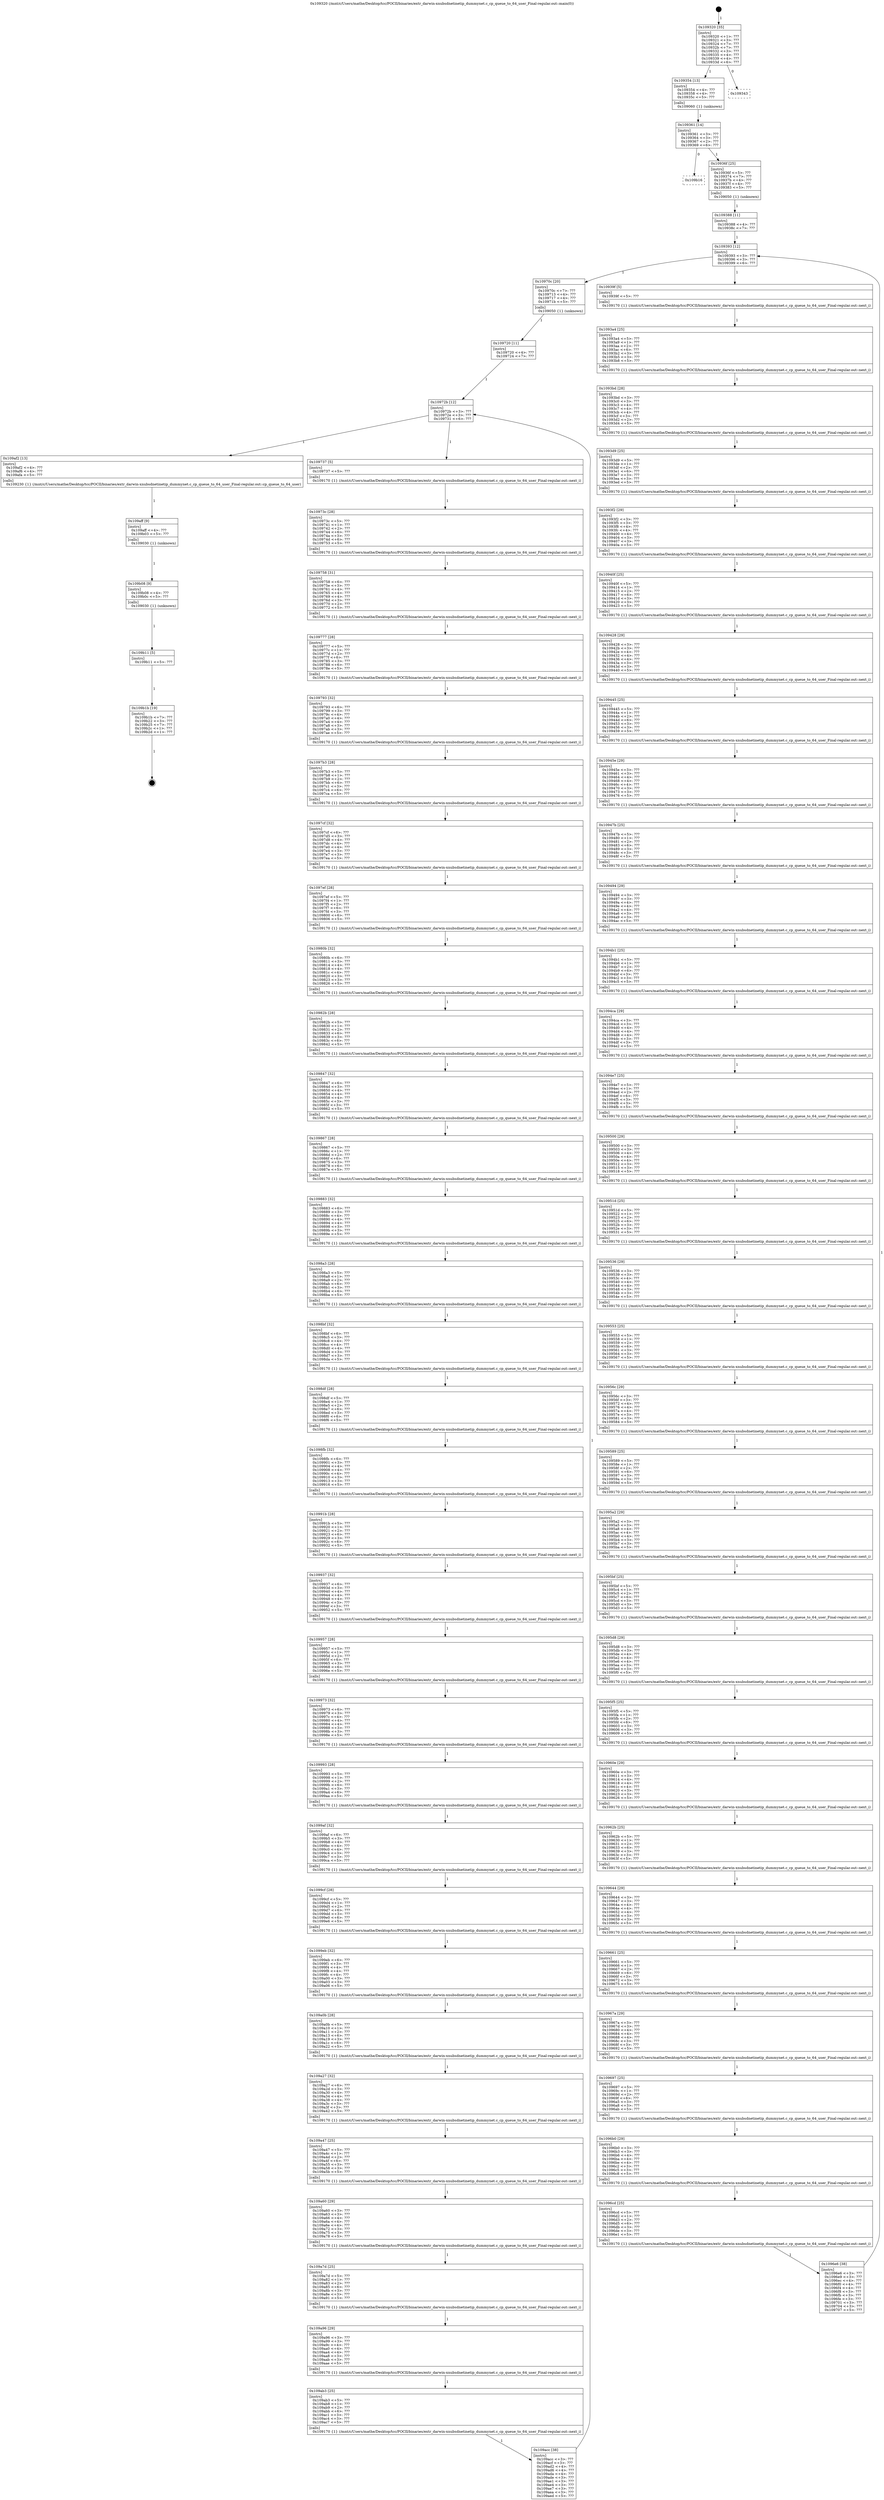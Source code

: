 digraph "0x109320" {
  label = "0x109320 (/mnt/c/Users/mathe/Desktop/tcc/POCII/binaries/extr_darwin-xnubsdnetinetip_dummynet.c_cp_queue_to_64_user_Final-regular.out::main(0))"
  labelloc = "t"
  node[shape=record]

  Entry [label="",width=0.3,height=0.3,shape=circle,fillcolor=black,style=filled]
  "0x109320" [label="{
     0x109320 [35]\l
     | [instrs]\l
     &nbsp;&nbsp;0x109320 \<+1\>: ???\l
     &nbsp;&nbsp;0x109321 \<+3\>: ???\l
     &nbsp;&nbsp;0x109324 \<+7\>: ???\l
     &nbsp;&nbsp;0x10932b \<+7\>: ???\l
     &nbsp;&nbsp;0x109332 \<+3\>: ???\l
     &nbsp;&nbsp;0x109335 \<+4\>: ???\l
     &nbsp;&nbsp;0x109339 \<+4\>: ???\l
     &nbsp;&nbsp;0x10933d \<+6\>: ???\l
  }"]
  "0x109354" [label="{
     0x109354 [13]\l
     | [instrs]\l
     &nbsp;&nbsp;0x109354 \<+4\>: ???\l
     &nbsp;&nbsp;0x109358 \<+4\>: ???\l
     &nbsp;&nbsp;0x10935c \<+5\>: ???\l
     | [calls]\l
     &nbsp;&nbsp;0x109060 \{1\} (unknown)\l
  }"]
  "0x109343" [label="{
     0x109343\l
  }", style=dashed]
  "0x109361" [label="{
     0x109361 [14]\l
     | [instrs]\l
     &nbsp;&nbsp;0x109361 \<+3\>: ???\l
     &nbsp;&nbsp;0x109364 \<+3\>: ???\l
     &nbsp;&nbsp;0x109367 \<+2\>: ???\l
     &nbsp;&nbsp;0x109369 \<+6\>: ???\l
  }"]
  "0x109b16" [label="{
     0x109b16\l
  }", style=dashed]
  "0x10936f" [label="{
     0x10936f [25]\l
     | [instrs]\l
     &nbsp;&nbsp;0x10936f \<+5\>: ???\l
     &nbsp;&nbsp;0x109374 \<+7\>: ???\l
     &nbsp;&nbsp;0x10937b \<+4\>: ???\l
     &nbsp;&nbsp;0x10937f \<+4\>: ???\l
     &nbsp;&nbsp;0x109383 \<+5\>: ???\l
     | [calls]\l
     &nbsp;&nbsp;0x109050 \{1\} (unknown)\l
  }"]
  Exit [label="",width=0.3,height=0.3,shape=circle,fillcolor=black,style=filled,peripheries=2]
  "0x109393" [label="{
     0x109393 [12]\l
     | [instrs]\l
     &nbsp;&nbsp;0x109393 \<+3\>: ???\l
     &nbsp;&nbsp;0x109396 \<+3\>: ???\l
     &nbsp;&nbsp;0x109399 \<+6\>: ???\l
  }"]
  "0x10970c" [label="{
     0x10970c [20]\l
     | [instrs]\l
     &nbsp;&nbsp;0x10970c \<+7\>: ???\l
     &nbsp;&nbsp;0x109713 \<+4\>: ???\l
     &nbsp;&nbsp;0x109717 \<+4\>: ???\l
     &nbsp;&nbsp;0x10971b \<+5\>: ???\l
     | [calls]\l
     &nbsp;&nbsp;0x109050 \{1\} (unknown)\l
  }"]
  "0x10939f" [label="{
     0x10939f [5]\l
     | [instrs]\l
     &nbsp;&nbsp;0x10939f \<+5\>: ???\l
     | [calls]\l
     &nbsp;&nbsp;0x109170 \{1\} (/mnt/c/Users/mathe/Desktop/tcc/POCII/binaries/extr_darwin-xnubsdnetinetip_dummynet.c_cp_queue_to_64_user_Final-regular.out::next_i)\l
  }"]
  "0x1093a4" [label="{
     0x1093a4 [25]\l
     | [instrs]\l
     &nbsp;&nbsp;0x1093a4 \<+5\>: ???\l
     &nbsp;&nbsp;0x1093a9 \<+1\>: ???\l
     &nbsp;&nbsp;0x1093aa \<+2\>: ???\l
     &nbsp;&nbsp;0x1093ac \<+6\>: ???\l
     &nbsp;&nbsp;0x1093b2 \<+3\>: ???\l
     &nbsp;&nbsp;0x1093b5 \<+3\>: ???\l
     &nbsp;&nbsp;0x1093b8 \<+5\>: ???\l
     | [calls]\l
     &nbsp;&nbsp;0x109170 \{1\} (/mnt/c/Users/mathe/Desktop/tcc/POCII/binaries/extr_darwin-xnubsdnetinetip_dummynet.c_cp_queue_to_64_user_Final-regular.out::next_i)\l
  }"]
  "0x1093bd" [label="{
     0x1093bd [28]\l
     | [instrs]\l
     &nbsp;&nbsp;0x1093bd \<+3\>: ???\l
     &nbsp;&nbsp;0x1093c0 \<+3\>: ???\l
     &nbsp;&nbsp;0x1093c3 \<+4\>: ???\l
     &nbsp;&nbsp;0x1093c7 \<+4\>: ???\l
     &nbsp;&nbsp;0x1093cb \<+4\>: ???\l
     &nbsp;&nbsp;0x1093cf \<+3\>: ???\l
     &nbsp;&nbsp;0x1093d2 \<+2\>: ???\l
     &nbsp;&nbsp;0x1093d4 \<+5\>: ???\l
     | [calls]\l
     &nbsp;&nbsp;0x109170 \{1\} (/mnt/c/Users/mathe/Desktop/tcc/POCII/binaries/extr_darwin-xnubsdnetinetip_dummynet.c_cp_queue_to_64_user_Final-regular.out::next_i)\l
  }"]
  "0x1093d9" [label="{
     0x1093d9 [25]\l
     | [instrs]\l
     &nbsp;&nbsp;0x1093d9 \<+5\>: ???\l
     &nbsp;&nbsp;0x1093de \<+1\>: ???\l
     &nbsp;&nbsp;0x1093df \<+2\>: ???\l
     &nbsp;&nbsp;0x1093e1 \<+6\>: ???\l
     &nbsp;&nbsp;0x1093e7 \<+3\>: ???\l
     &nbsp;&nbsp;0x1093ea \<+3\>: ???\l
     &nbsp;&nbsp;0x1093ed \<+5\>: ???\l
     | [calls]\l
     &nbsp;&nbsp;0x109170 \{1\} (/mnt/c/Users/mathe/Desktop/tcc/POCII/binaries/extr_darwin-xnubsdnetinetip_dummynet.c_cp_queue_to_64_user_Final-regular.out::next_i)\l
  }"]
  "0x1093f2" [label="{
     0x1093f2 [29]\l
     | [instrs]\l
     &nbsp;&nbsp;0x1093f2 \<+3\>: ???\l
     &nbsp;&nbsp;0x1093f5 \<+3\>: ???\l
     &nbsp;&nbsp;0x1093f8 \<+4\>: ???\l
     &nbsp;&nbsp;0x1093fc \<+4\>: ???\l
     &nbsp;&nbsp;0x109400 \<+4\>: ???\l
     &nbsp;&nbsp;0x109404 \<+3\>: ???\l
     &nbsp;&nbsp;0x109407 \<+3\>: ???\l
     &nbsp;&nbsp;0x10940a \<+5\>: ???\l
     | [calls]\l
     &nbsp;&nbsp;0x109170 \{1\} (/mnt/c/Users/mathe/Desktop/tcc/POCII/binaries/extr_darwin-xnubsdnetinetip_dummynet.c_cp_queue_to_64_user_Final-regular.out::next_i)\l
  }"]
  "0x10940f" [label="{
     0x10940f [25]\l
     | [instrs]\l
     &nbsp;&nbsp;0x10940f \<+5\>: ???\l
     &nbsp;&nbsp;0x109414 \<+1\>: ???\l
     &nbsp;&nbsp;0x109415 \<+2\>: ???\l
     &nbsp;&nbsp;0x109417 \<+6\>: ???\l
     &nbsp;&nbsp;0x10941d \<+3\>: ???\l
     &nbsp;&nbsp;0x109420 \<+3\>: ???\l
     &nbsp;&nbsp;0x109423 \<+5\>: ???\l
     | [calls]\l
     &nbsp;&nbsp;0x109170 \{1\} (/mnt/c/Users/mathe/Desktop/tcc/POCII/binaries/extr_darwin-xnubsdnetinetip_dummynet.c_cp_queue_to_64_user_Final-regular.out::next_i)\l
  }"]
  "0x109428" [label="{
     0x109428 [29]\l
     | [instrs]\l
     &nbsp;&nbsp;0x109428 \<+3\>: ???\l
     &nbsp;&nbsp;0x10942b \<+3\>: ???\l
     &nbsp;&nbsp;0x10942e \<+4\>: ???\l
     &nbsp;&nbsp;0x109432 \<+4\>: ???\l
     &nbsp;&nbsp;0x109436 \<+4\>: ???\l
     &nbsp;&nbsp;0x10943a \<+3\>: ???\l
     &nbsp;&nbsp;0x10943d \<+3\>: ???\l
     &nbsp;&nbsp;0x109440 \<+5\>: ???\l
     | [calls]\l
     &nbsp;&nbsp;0x109170 \{1\} (/mnt/c/Users/mathe/Desktop/tcc/POCII/binaries/extr_darwin-xnubsdnetinetip_dummynet.c_cp_queue_to_64_user_Final-regular.out::next_i)\l
  }"]
  "0x109445" [label="{
     0x109445 [25]\l
     | [instrs]\l
     &nbsp;&nbsp;0x109445 \<+5\>: ???\l
     &nbsp;&nbsp;0x10944a \<+1\>: ???\l
     &nbsp;&nbsp;0x10944b \<+2\>: ???\l
     &nbsp;&nbsp;0x10944d \<+6\>: ???\l
     &nbsp;&nbsp;0x109453 \<+3\>: ???\l
     &nbsp;&nbsp;0x109456 \<+3\>: ???\l
     &nbsp;&nbsp;0x109459 \<+5\>: ???\l
     | [calls]\l
     &nbsp;&nbsp;0x109170 \{1\} (/mnt/c/Users/mathe/Desktop/tcc/POCII/binaries/extr_darwin-xnubsdnetinetip_dummynet.c_cp_queue_to_64_user_Final-regular.out::next_i)\l
  }"]
  "0x10945e" [label="{
     0x10945e [29]\l
     | [instrs]\l
     &nbsp;&nbsp;0x10945e \<+3\>: ???\l
     &nbsp;&nbsp;0x109461 \<+3\>: ???\l
     &nbsp;&nbsp;0x109464 \<+4\>: ???\l
     &nbsp;&nbsp;0x109468 \<+4\>: ???\l
     &nbsp;&nbsp;0x10946c \<+4\>: ???\l
     &nbsp;&nbsp;0x109470 \<+3\>: ???\l
     &nbsp;&nbsp;0x109473 \<+3\>: ???\l
     &nbsp;&nbsp;0x109476 \<+5\>: ???\l
     | [calls]\l
     &nbsp;&nbsp;0x109170 \{1\} (/mnt/c/Users/mathe/Desktop/tcc/POCII/binaries/extr_darwin-xnubsdnetinetip_dummynet.c_cp_queue_to_64_user_Final-regular.out::next_i)\l
  }"]
  "0x10947b" [label="{
     0x10947b [25]\l
     | [instrs]\l
     &nbsp;&nbsp;0x10947b \<+5\>: ???\l
     &nbsp;&nbsp;0x109480 \<+1\>: ???\l
     &nbsp;&nbsp;0x109481 \<+2\>: ???\l
     &nbsp;&nbsp;0x109483 \<+6\>: ???\l
     &nbsp;&nbsp;0x109489 \<+3\>: ???\l
     &nbsp;&nbsp;0x10948c \<+3\>: ???\l
     &nbsp;&nbsp;0x10948f \<+5\>: ???\l
     | [calls]\l
     &nbsp;&nbsp;0x109170 \{1\} (/mnt/c/Users/mathe/Desktop/tcc/POCII/binaries/extr_darwin-xnubsdnetinetip_dummynet.c_cp_queue_to_64_user_Final-regular.out::next_i)\l
  }"]
  "0x109494" [label="{
     0x109494 [29]\l
     | [instrs]\l
     &nbsp;&nbsp;0x109494 \<+3\>: ???\l
     &nbsp;&nbsp;0x109497 \<+3\>: ???\l
     &nbsp;&nbsp;0x10949a \<+4\>: ???\l
     &nbsp;&nbsp;0x10949e \<+4\>: ???\l
     &nbsp;&nbsp;0x1094a2 \<+4\>: ???\l
     &nbsp;&nbsp;0x1094a6 \<+3\>: ???\l
     &nbsp;&nbsp;0x1094a9 \<+3\>: ???\l
     &nbsp;&nbsp;0x1094ac \<+5\>: ???\l
     | [calls]\l
     &nbsp;&nbsp;0x109170 \{1\} (/mnt/c/Users/mathe/Desktop/tcc/POCII/binaries/extr_darwin-xnubsdnetinetip_dummynet.c_cp_queue_to_64_user_Final-regular.out::next_i)\l
  }"]
  "0x1094b1" [label="{
     0x1094b1 [25]\l
     | [instrs]\l
     &nbsp;&nbsp;0x1094b1 \<+5\>: ???\l
     &nbsp;&nbsp;0x1094b6 \<+1\>: ???\l
     &nbsp;&nbsp;0x1094b7 \<+2\>: ???\l
     &nbsp;&nbsp;0x1094b9 \<+6\>: ???\l
     &nbsp;&nbsp;0x1094bf \<+3\>: ???\l
     &nbsp;&nbsp;0x1094c2 \<+3\>: ???\l
     &nbsp;&nbsp;0x1094c5 \<+5\>: ???\l
     | [calls]\l
     &nbsp;&nbsp;0x109170 \{1\} (/mnt/c/Users/mathe/Desktop/tcc/POCII/binaries/extr_darwin-xnubsdnetinetip_dummynet.c_cp_queue_to_64_user_Final-regular.out::next_i)\l
  }"]
  "0x1094ca" [label="{
     0x1094ca [29]\l
     | [instrs]\l
     &nbsp;&nbsp;0x1094ca \<+3\>: ???\l
     &nbsp;&nbsp;0x1094cd \<+3\>: ???\l
     &nbsp;&nbsp;0x1094d0 \<+4\>: ???\l
     &nbsp;&nbsp;0x1094d4 \<+4\>: ???\l
     &nbsp;&nbsp;0x1094d8 \<+4\>: ???\l
     &nbsp;&nbsp;0x1094dc \<+3\>: ???\l
     &nbsp;&nbsp;0x1094df \<+3\>: ???\l
     &nbsp;&nbsp;0x1094e2 \<+5\>: ???\l
     | [calls]\l
     &nbsp;&nbsp;0x109170 \{1\} (/mnt/c/Users/mathe/Desktop/tcc/POCII/binaries/extr_darwin-xnubsdnetinetip_dummynet.c_cp_queue_to_64_user_Final-regular.out::next_i)\l
  }"]
  "0x1094e7" [label="{
     0x1094e7 [25]\l
     | [instrs]\l
     &nbsp;&nbsp;0x1094e7 \<+5\>: ???\l
     &nbsp;&nbsp;0x1094ec \<+1\>: ???\l
     &nbsp;&nbsp;0x1094ed \<+2\>: ???\l
     &nbsp;&nbsp;0x1094ef \<+6\>: ???\l
     &nbsp;&nbsp;0x1094f5 \<+3\>: ???\l
     &nbsp;&nbsp;0x1094f8 \<+3\>: ???\l
     &nbsp;&nbsp;0x1094fb \<+5\>: ???\l
     | [calls]\l
     &nbsp;&nbsp;0x109170 \{1\} (/mnt/c/Users/mathe/Desktop/tcc/POCII/binaries/extr_darwin-xnubsdnetinetip_dummynet.c_cp_queue_to_64_user_Final-regular.out::next_i)\l
  }"]
  "0x109500" [label="{
     0x109500 [29]\l
     | [instrs]\l
     &nbsp;&nbsp;0x109500 \<+3\>: ???\l
     &nbsp;&nbsp;0x109503 \<+3\>: ???\l
     &nbsp;&nbsp;0x109506 \<+4\>: ???\l
     &nbsp;&nbsp;0x10950a \<+4\>: ???\l
     &nbsp;&nbsp;0x10950e \<+4\>: ???\l
     &nbsp;&nbsp;0x109512 \<+3\>: ???\l
     &nbsp;&nbsp;0x109515 \<+3\>: ???\l
     &nbsp;&nbsp;0x109518 \<+5\>: ???\l
     | [calls]\l
     &nbsp;&nbsp;0x109170 \{1\} (/mnt/c/Users/mathe/Desktop/tcc/POCII/binaries/extr_darwin-xnubsdnetinetip_dummynet.c_cp_queue_to_64_user_Final-regular.out::next_i)\l
  }"]
  "0x10951d" [label="{
     0x10951d [25]\l
     | [instrs]\l
     &nbsp;&nbsp;0x10951d \<+5\>: ???\l
     &nbsp;&nbsp;0x109522 \<+1\>: ???\l
     &nbsp;&nbsp;0x109523 \<+2\>: ???\l
     &nbsp;&nbsp;0x109525 \<+6\>: ???\l
     &nbsp;&nbsp;0x10952b \<+3\>: ???\l
     &nbsp;&nbsp;0x10952e \<+3\>: ???\l
     &nbsp;&nbsp;0x109531 \<+5\>: ???\l
     | [calls]\l
     &nbsp;&nbsp;0x109170 \{1\} (/mnt/c/Users/mathe/Desktop/tcc/POCII/binaries/extr_darwin-xnubsdnetinetip_dummynet.c_cp_queue_to_64_user_Final-regular.out::next_i)\l
  }"]
  "0x109536" [label="{
     0x109536 [29]\l
     | [instrs]\l
     &nbsp;&nbsp;0x109536 \<+3\>: ???\l
     &nbsp;&nbsp;0x109539 \<+3\>: ???\l
     &nbsp;&nbsp;0x10953c \<+4\>: ???\l
     &nbsp;&nbsp;0x109540 \<+4\>: ???\l
     &nbsp;&nbsp;0x109544 \<+4\>: ???\l
     &nbsp;&nbsp;0x109548 \<+3\>: ???\l
     &nbsp;&nbsp;0x10954b \<+3\>: ???\l
     &nbsp;&nbsp;0x10954e \<+5\>: ???\l
     | [calls]\l
     &nbsp;&nbsp;0x109170 \{1\} (/mnt/c/Users/mathe/Desktop/tcc/POCII/binaries/extr_darwin-xnubsdnetinetip_dummynet.c_cp_queue_to_64_user_Final-regular.out::next_i)\l
  }"]
  "0x109553" [label="{
     0x109553 [25]\l
     | [instrs]\l
     &nbsp;&nbsp;0x109553 \<+5\>: ???\l
     &nbsp;&nbsp;0x109558 \<+1\>: ???\l
     &nbsp;&nbsp;0x109559 \<+2\>: ???\l
     &nbsp;&nbsp;0x10955b \<+6\>: ???\l
     &nbsp;&nbsp;0x109561 \<+3\>: ???\l
     &nbsp;&nbsp;0x109564 \<+3\>: ???\l
     &nbsp;&nbsp;0x109567 \<+5\>: ???\l
     | [calls]\l
     &nbsp;&nbsp;0x109170 \{1\} (/mnt/c/Users/mathe/Desktop/tcc/POCII/binaries/extr_darwin-xnubsdnetinetip_dummynet.c_cp_queue_to_64_user_Final-regular.out::next_i)\l
  }"]
  "0x10956c" [label="{
     0x10956c [29]\l
     | [instrs]\l
     &nbsp;&nbsp;0x10956c \<+3\>: ???\l
     &nbsp;&nbsp;0x10956f \<+3\>: ???\l
     &nbsp;&nbsp;0x109572 \<+4\>: ???\l
     &nbsp;&nbsp;0x109576 \<+4\>: ???\l
     &nbsp;&nbsp;0x10957a \<+4\>: ???\l
     &nbsp;&nbsp;0x10957e \<+3\>: ???\l
     &nbsp;&nbsp;0x109581 \<+3\>: ???\l
     &nbsp;&nbsp;0x109584 \<+5\>: ???\l
     | [calls]\l
     &nbsp;&nbsp;0x109170 \{1\} (/mnt/c/Users/mathe/Desktop/tcc/POCII/binaries/extr_darwin-xnubsdnetinetip_dummynet.c_cp_queue_to_64_user_Final-regular.out::next_i)\l
  }"]
  "0x109589" [label="{
     0x109589 [25]\l
     | [instrs]\l
     &nbsp;&nbsp;0x109589 \<+5\>: ???\l
     &nbsp;&nbsp;0x10958e \<+1\>: ???\l
     &nbsp;&nbsp;0x10958f \<+2\>: ???\l
     &nbsp;&nbsp;0x109591 \<+6\>: ???\l
     &nbsp;&nbsp;0x109597 \<+3\>: ???\l
     &nbsp;&nbsp;0x10959a \<+3\>: ???\l
     &nbsp;&nbsp;0x10959d \<+5\>: ???\l
     | [calls]\l
     &nbsp;&nbsp;0x109170 \{1\} (/mnt/c/Users/mathe/Desktop/tcc/POCII/binaries/extr_darwin-xnubsdnetinetip_dummynet.c_cp_queue_to_64_user_Final-regular.out::next_i)\l
  }"]
  "0x1095a2" [label="{
     0x1095a2 [29]\l
     | [instrs]\l
     &nbsp;&nbsp;0x1095a2 \<+3\>: ???\l
     &nbsp;&nbsp;0x1095a5 \<+3\>: ???\l
     &nbsp;&nbsp;0x1095a8 \<+4\>: ???\l
     &nbsp;&nbsp;0x1095ac \<+4\>: ???\l
     &nbsp;&nbsp;0x1095b0 \<+4\>: ???\l
     &nbsp;&nbsp;0x1095b4 \<+3\>: ???\l
     &nbsp;&nbsp;0x1095b7 \<+3\>: ???\l
     &nbsp;&nbsp;0x1095ba \<+5\>: ???\l
     | [calls]\l
     &nbsp;&nbsp;0x109170 \{1\} (/mnt/c/Users/mathe/Desktop/tcc/POCII/binaries/extr_darwin-xnubsdnetinetip_dummynet.c_cp_queue_to_64_user_Final-regular.out::next_i)\l
  }"]
  "0x1095bf" [label="{
     0x1095bf [25]\l
     | [instrs]\l
     &nbsp;&nbsp;0x1095bf \<+5\>: ???\l
     &nbsp;&nbsp;0x1095c4 \<+1\>: ???\l
     &nbsp;&nbsp;0x1095c5 \<+2\>: ???\l
     &nbsp;&nbsp;0x1095c7 \<+6\>: ???\l
     &nbsp;&nbsp;0x1095cd \<+3\>: ???\l
     &nbsp;&nbsp;0x1095d0 \<+3\>: ???\l
     &nbsp;&nbsp;0x1095d3 \<+5\>: ???\l
     | [calls]\l
     &nbsp;&nbsp;0x109170 \{1\} (/mnt/c/Users/mathe/Desktop/tcc/POCII/binaries/extr_darwin-xnubsdnetinetip_dummynet.c_cp_queue_to_64_user_Final-regular.out::next_i)\l
  }"]
  "0x1095d8" [label="{
     0x1095d8 [29]\l
     | [instrs]\l
     &nbsp;&nbsp;0x1095d8 \<+3\>: ???\l
     &nbsp;&nbsp;0x1095db \<+3\>: ???\l
     &nbsp;&nbsp;0x1095de \<+4\>: ???\l
     &nbsp;&nbsp;0x1095e2 \<+4\>: ???\l
     &nbsp;&nbsp;0x1095e6 \<+4\>: ???\l
     &nbsp;&nbsp;0x1095ea \<+3\>: ???\l
     &nbsp;&nbsp;0x1095ed \<+3\>: ???\l
     &nbsp;&nbsp;0x1095f0 \<+5\>: ???\l
     | [calls]\l
     &nbsp;&nbsp;0x109170 \{1\} (/mnt/c/Users/mathe/Desktop/tcc/POCII/binaries/extr_darwin-xnubsdnetinetip_dummynet.c_cp_queue_to_64_user_Final-regular.out::next_i)\l
  }"]
  "0x1095f5" [label="{
     0x1095f5 [25]\l
     | [instrs]\l
     &nbsp;&nbsp;0x1095f5 \<+5\>: ???\l
     &nbsp;&nbsp;0x1095fa \<+1\>: ???\l
     &nbsp;&nbsp;0x1095fb \<+2\>: ???\l
     &nbsp;&nbsp;0x1095fd \<+6\>: ???\l
     &nbsp;&nbsp;0x109603 \<+3\>: ???\l
     &nbsp;&nbsp;0x109606 \<+3\>: ???\l
     &nbsp;&nbsp;0x109609 \<+5\>: ???\l
     | [calls]\l
     &nbsp;&nbsp;0x109170 \{1\} (/mnt/c/Users/mathe/Desktop/tcc/POCII/binaries/extr_darwin-xnubsdnetinetip_dummynet.c_cp_queue_to_64_user_Final-regular.out::next_i)\l
  }"]
  "0x10960e" [label="{
     0x10960e [29]\l
     | [instrs]\l
     &nbsp;&nbsp;0x10960e \<+3\>: ???\l
     &nbsp;&nbsp;0x109611 \<+3\>: ???\l
     &nbsp;&nbsp;0x109614 \<+4\>: ???\l
     &nbsp;&nbsp;0x109618 \<+4\>: ???\l
     &nbsp;&nbsp;0x10961c \<+4\>: ???\l
     &nbsp;&nbsp;0x109620 \<+3\>: ???\l
     &nbsp;&nbsp;0x109623 \<+3\>: ???\l
     &nbsp;&nbsp;0x109626 \<+5\>: ???\l
     | [calls]\l
     &nbsp;&nbsp;0x109170 \{1\} (/mnt/c/Users/mathe/Desktop/tcc/POCII/binaries/extr_darwin-xnubsdnetinetip_dummynet.c_cp_queue_to_64_user_Final-regular.out::next_i)\l
  }"]
  "0x10962b" [label="{
     0x10962b [25]\l
     | [instrs]\l
     &nbsp;&nbsp;0x10962b \<+5\>: ???\l
     &nbsp;&nbsp;0x109630 \<+1\>: ???\l
     &nbsp;&nbsp;0x109631 \<+2\>: ???\l
     &nbsp;&nbsp;0x109633 \<+6\>: ???\l
     &nbsp;&nbsp;0x109639 \<+3\>: ???\l
     &nbsp;&nbsp;0x10963c \<+3\>: ???\l
     &nbsp;&nbsp;0x10963f \<+5\>: ???\l
     | [calls]\l
     &nbsp;&nbsp;0x109170 \{1\} (/mnt/c/Users/mathe/Desktop/tcc/POCII/binaries/extr_darwin-xnubsdnetinetip_dummynet.c_cp_queue_to_64_user_Final-regular.out::next_i)\l
  }"]
  "0x109644" [label="{
     0x109644 [29]\l
     | [instrs]\l
     &nbsp;&nbsp;0x109644 \<+3\>: ???\l
     &nbsp;&nbsp;0x109647 \<+3\>: ???\l
     &nbsp;&nbsp;0x10964a \<+4\>: ???\l
     &nbsp;&nbsp;0x10964e \<+4\>: ???\l
     &nbsp;&nbsp;0x109652 \<+4\>: ???\l
     &nbsp;&nbsp;0x109656 \<+3\>: ???\l
     &nbsp;&nbsp;0x109659 \<+3\>: ???\l
     &nbsp;&nbsp;0x10965c \<+5\>: ???\l
     | [calls]\l
     &nbsp;&nbsp;0x109170 \{1\} (/mnt/c/Users/mathe/Desktop/tcc/POCII/binaries/extr_darwin-xnubsdnetinetip_dummynet.c_cp_queue_to_64_user_Final-regular.out::next_i)\l
  }"]
  "0x109661" [label="{
     0x109661 [25]\l
     | [instrs]\l
     &nbsp;&nbsp;0x109661 \<+5\>: ???\l
     &nbsp;&nbsp;0x109666 \<+1\>: ???\l
     &nbsp;&nbsp;0x109667 \<+2\>: ???\l
     &nbsp;&nbsp;0x109669 \<+6\>: ???\l
     &nbsp;&nbsp;0x10966f \<+3\>: ???\l
     &nbsp;&nbsp;0x109672 \<+3\>: ???\l
     &nbsp;&nbsp;0x109675 \<+5\>: ???\l
     | [calls]\l
     &nbsp;&nbsp;0x109170 \{1\} (/mnt/c/Users/mathe/Desktop/tcc/POCII/binaries/extr_darwin-xnubsdnetinetip_dummynet.c_cp_queue_to_64_user_Final-regular.out::next_i)\l
  }"]
  "0x10967a" [label="{
     0x10967a [29]\l
     | [instrs]\l
     &nbsp;&nbsp;0x10967a \<+3\>: ???\l
     &nbsp;&nbsp;0x10967d \<+3\>: ???\l
     &nbsp;&nbsp;0x109680 \<+4\>: ???\l
     &nbsp;&nbsp;0x109684 \<+4\>: ???\l
     &nbsp;&nbsp;0x109688 \<+4\>: ???\l
     &nbsp;&nbsp;0x10968c \<+3\>: ???\l
     &nbsp;&nbsp;0x10968f \<+3\>: ???\l
     &nbsp;&nbsp;0x109692 \<+5\>: ???\l
     | [calls]\l
     &nbsp;&nbsp;0x109170 \{1\} (/mnt/c/Users/mathe/Desktop/tcc/POCII/binaries/extr_darwin-xnubsdnetinetip_dummynet.c_cp_queue_to_64_user_Final-regular.out::next_i)\l
  }"]
  "0x109697" [label="{
     0x109697 [25]\l
     | [instrs]\l
     &nbsp;&nbsp;0x109697 \<+5\>: ???\l
     &nbsp;&nbsp;0x10969c \<+1\>: ???\l
     &nbsp;&nbsp;0x10969d \<+2\>: ???\l
     &nbsp;&nbsp;0x10969f \<+6\>: ???\l
     &nbsp;&nbsp;0x1096a5 \<+3\>: ???\l
     &nbsp;&nbsp;0x1096a8 \<+3\>: ???\l
     &nbsp;&nbsp;0x1096ab \<+5\>: ???\l
     | [calls]\l
     &nbsp;&nbsp;0x109170 \{1\} (/mnt/c/Users/mathe/Desktop/tcc/POCII/binaries/extr_darwin-xnubsdnetinetip_dummynet.c_cp_queue_to_64_user_Final-regular.out::next_i)\l
  }"]
  "0x1096b0" [label="{
     0x1096b0 [29]\l
     | [instrs]\l
     &nbsp;&nbsp;0x1096b0 \<+3\>: ???\l
     &nbsp;&nbsp;0x1096b3 \<+3\>: ???\l
     &nbsp;&nbsp;0x1096b6 \<+4\>: ???\l
     &nbsp;&nbsp;0x1096ba \<+4\>: ???\l
     &nbsp;&nbsp;0x1096be \<+4\>: ???\l
     &nbsp;&nbsp;0x1096c2 \<+3\>: ???\l
     &nbsp;&nbsp;0x1096c5 \<+3\>: ???\l
     &nbsp;&nbsp;0x1096c8 \<+5\>: ???\l
     | [calls]\l
     &nbsp;&nbsp;0x109170 \{1\} (/mnt/c/Users/mathe/Desktop/tcc/POCII/binaries/extr_darwin-xnubsdnetinetip_dummynet.c_cp_queue_to_64_user_Final-regular.out::next_i)\l
  }"]
  "0x1096cd" [label="{
     0x1096cd [25]\l
     | [instrs]\l
     &nbsp;&nbsp;0x1096cd \<+5\>: ???\l
     &nbsp;&nbsp;0x1096d2 \<+1\>: ???\l
     &nbsp;&nbsp;0x1096d3 \<+2\>: ???\l
     &nbsp;&nbsp;0x1096d5 \<+6\>: ???\l
     &nbsp;&nbsp;0x1096db \<+3\>: ???\l
     &nbsp;&nbsp;0x1096de \<+3\>: ???\l
     &nbsp;&nbsp;0x1096e1 \<+5\>: ???\l
     | [calls]\l
     &nbsp;&nbsp;0x109170 \{1\} (/mnt/c/Users/mathe/Desktop/tcc/POCII/binaries/extr_darwin-xnubsdnetinetip_dummynet.c_cp_queue_to_64_user_Final-regular.out::next_i)\l
  }"]
  "0x1096e6" [label="{
     0x1096e6 [38]\l
     | [instrs]\l
     &nbsp;&nbsp;0x1096e6 \<+3\>: ???\l
     &nbsp;&nbsp;0x1096e9 \<+3\>: ???\l
     &nbsp;&nbsp;0x1096ec \<+4\>: ???\l
     &nbsp;&nbsp;0x1096f0 \<+4\>: ???\l
     &nbsp;&nbsp;0x1096f4 \<+4\>: ???\l
     &nbsp;&nbsp;0x1096f8 \<+3\>: ???\l
     &nbsp;&nbsp;0x1096fb \<+3\>: ???\l
     &nbsp;&nbsp;0x1096fe \<+3\>: ???\l
     &nbsp;&nbsp;0x109701 \<+3\>: ???\l
     &nbsp;&nbsp;0x109704 \<+3\>: ???\l
     &nbsp;&nbsp;0x109707 \<+5\>: ???\l
  }"]
  "0x109388" [label="{
     0x109388 [11]\l
     | [instrs]\l
     &nbsp;&nbsp;0x109388 \<+4\>: ???\l
     &nbsp;&nbsp;0x10938c \<+7\>: ???\l
  }"]
  "0x10972b" [label="{
     0x10972b [12]\l
     | [instrs]\l
     &nbsp;&nbsp;0x10972b \<+3\>: ???\l
     &nbsp;&nbsp;0x10972e \<+3\>: ???\l
     &nbsp;&nbsp;0x109731 \<+6\>: ???\l
  }"]
  "0x109af2" [label="{
     0x109af2 [13]\l
     | [instrs]\l
     &nbsp;&nbsp;0x109af2 \<+4\>: ???\l
     &nbsp;&nbsp;0x109af6 \<+4\>: ???\l
     &nbsp;&nbsp;0x109afa \<+5\>: ???\l
     | [calls]\l
     &nbsp;&nbsp;0x109230 \{1\} (/mnt/c/Users/mathe/Desktop/tcc/POCII/binaries/extr_darwin-xnubsdnetinetip_dummynet.c_cp_queue_to_64_user_Final-regular.out::cp_queue_to_64_user)\l
  }"]
  "0x109737" [label="{
     0x109737 [5]\l
     | [instrs]\l
     &nbsp;&nbsp;0x109737 \<+5\>: ???\l
     | [calls]\l
     &nbsp;&nbsp;0x109170 \{1\} (/mnt/c/Users/mathe/Desktop/tcc/POCII/binaries/extr_darwin-xnubsdnetinetip_dummynet.c_cp_queue_to_64_user_Final-regular.out::next_i)\l
  }"]
  "0x10973c" [label="{
     0x10973c [28]\l
     | [instrs]\l
     &nbsp;&nbsp;0x10973c \<+5\>: ???\l
     &nbsp;&nbsp;0x109741 \<+1\>: ???\l
     &nbsp;&nbsp;0x109742 \<+2\>: ???\l
     &nbsp;&nbsp;0x109744 \<+6\>: ???\l
     &nbsp;&nbsp;0x10974a \<+3\>: ???\l
     &nbsp;&nbsp;0x10974d \<+6\>: ???\l
     &nbsp;&nbsp;0x109753 \<+5\>: ???\l
     | [calls]\l
     &nbsp;&nbsp;0x109170 \{1\} (/mnt/c/Users/mathe/Desktop/tcc/POCII/binaries/extr_darwin-xnubsdnetinetip_dummynet.c_cp_queue_to_64_user_Final-regular.out::next_i)\l
  }"]
  "0x109758" [label="{
     0x109758 [31]\l
     | [instrs]\l
     &nbsp;&nbsp;0x109758 \<+6\>: ???\l
     &nbsp;&nbsp;0x10975e \<+3\>: ???\l
     &nbsp;&nbsp;0x109761 \<+4\>: ???\l
     &nbsp;&nbsp;0x109765 \<+4\>: ???\l
     &nbsp;&nbsp;0x109769 \<+4\>: ???\l
     &nbsp;&nbsp;0x10976d \<+3\>: ???\l
     &nbsp;&nbsp;0x109770 \<+2\>: ???\l
     &nbsp;&nbsp;0x109772 \<+5\>: ???\l
     | [calls]\l
     &nbsp;&nbsp;0x109170 \{1\} (/mnt/c/Users/mathe/Desktop/tcc/POCII/binaries/extr_darwin-xnubsdnetinetip_dummynet.c_cp_queue_to_64_user_Final-regular.out::next_i)\l
  }"]
  "0x109777" [label="{
     0x109777 [28]\l
     | [instrs]\l
     &nbsp;&nbsp;0x109777 \<+5\>: ???\l
     &nbsp;&nbsp;0x10977c \<+1\>: ???\l
     &nbsp;&nbsp;0x10977d \<+2\>: ???\l
     &nbsp;&nbsp;0x10977f \<+6\>: ???\l
     &nbsp;&nbsp;0x109785 \<+3\>: ???\l
     &nbsp;&nbsp;0x109788 \<+6\>: ???\l
     &nbsp;&nbsp;0x10978e \<+5\>: ???\l
     | [calls]\l
     &nbsp;&nbsp;0x109170 \{1\} (/mnt/c/Users/mathe/Desktop/tcc/POCII/binaries/extr_darwin-xnubsdnetinetip_dummynet.c_cp_queue_to_64_user_Final-regular.out::next_i)\l
  }"]
  "0x109793" [label="{
     0x109793 [32]\l
     | [instrs]\l
     &nbsp;&nbsp;0x109793 \<+6\>: ???\l
     &nbsp;&nbsp;0x109799 \<+3\>: ???\l
     &nbsp;&nbsp;0x10979c \<+4\>: ???\l
     &nbsp;&nbsp;0x1097a0 \<+4\>: ???\l
     &nbsp;&nbsp;0x1097a4 \<+4\>: ???\l
     &nbsp;&nbsp;0x1097a8 \<+3\>: ???\l
     &nbsp;&nbsp;0x1097ab \<+3\>: ???\l
     &nbsp;&nbsp;0x1097ae \<+5\>: ???\l
     | [calls]\l
     &nbsp;&nbsp;0x109170 \{1\} (/mnt/c/Users/mathe/Desktop/tcc/POCII/binaries/extr_darwin-xnubsdnetinetip_dummynet.c_cp_queue_to_64_user_Final-regular.out::next_i)\l
  }"]
  "0x1097b3" [label="{
     0x1097b3 [28]\l
     | [instrs]\l
     &nbsp;&nbsp;0x1097b3 \<+5\>: ???\l
     &nbsp;&nbsp;0x1097b8 \<+1\>: ???\l
     &nbsp;&nbsp;0x1097b9 \<+2\>: ???\l
     &nbsp;&nbsp;0x1097bb \<+6\>: ???\l
     &nbsp;&nbsp;0x1097c1 \<+3\>: ???\l
     &nbsp;&nbsp;0x1097c4 \<+6\>: ???\l
     &nbsp;&nbsp;0x1097ca \<+5\>: ???\l
     | [calls]\l
     &nbsp;&nbsp;0x109170 \{1\} (/mnt/c/Users/mathe/Desktop/tcc/POCII/binaries/extr_darwin-xnubsdnetinetip_dummynet.c_cp_queue_to_64_user_Final-regular.out::next_i)\l
  }"]
  "0x1097cf" [label="{
     0x1097cf [32]\l
     | [instrs]\l
     &nbsp;&nbsp;0x1097cf \<+6\>: ???\l
     &nbsp;&nbsp;0x1097d5 \<+3\>: ???\l
     &nbsp;&nbsp;0x1097d8 \<+4\>: ???\l
     &nbsp;&nbsp;0x1097dc \<+4\>: ???\l
     &nbsp;&nbsp;0x1097e0 \<+4\>: ???\l
     &nbsp;&nbsp;0x1097e4 \<+3\>: ???\l
     &nbsp;&nbsp;0x1097e7 \<+3\>: ???\l
     &nbsp;&nbsp;0x1097ea \<+5\>: ???\l
     | [calls]\l
     &nbsp;&nbsp;0x109170 \{1\} (/mnt/c/Users/mathe/Desktop/tcc/POCII/binaries/extr_darwin-xnubsdnetinetip_dummynet.c_cp_queue_to_64_user_Final-regular.out::next_i)\l
  }"]
  "0x1097ef" [label="{
     0x1097ef [28]\l
     | [instrs]\l
     &nbsp;&nbsp;0x1097ef \<+5\>: ???\l
     &nbsp;&nbsp;0x1097f4 \<+1\>: ???\l
     &nbsp;&nbsp;0x1097f5 \<+2\>: ???\l
     &nbsp;&nbsp;0x1097f7 \<+6\>: ???\l
     &nbsp;&nbsp;0x1097fd \<+3\>: ???\l
     &nbsp;&nbsp;0x109800 \<+6\>: ???\l
     &nbsp;&nbsp;0x109806 \<+5\>: ???\l
     | [calls]\l
     &nbsp;&nbsp;0x109170 \{1\} (/mnt/c/Users/mathe/Desktop/tcc/POCII/binaries/extr_darwin-xnubsdnetinetip_dummynet.c_cp_queue_to_64_user_Final-regular.out::next_i)\l
  }"]
  "0x10980b" [label="{
     0x10980b [32]\l
     | [instrs]\l
     &nbsp;&nbsp;0x10980b \<+6\>: ???\l
     &nbsp;&nbsp;0x109811 \<+3\>: ???\l
     &nbsp;&nbsp;0x109814 \<+4\>: ???\l
     &nbsp;&nbsp;0x109818 \<+4\>: ???\l
     &nbsp;&nbsp;0x10981c \<+4\>: ???\l
     &nbsp;&nbsp;0x109820 \<+3\>: ???\l
     &nbsp;&nbsp;0x109823 \<+3\>: ???\l
     &nbsp;&nbsp;0x109826 \<+5\>: ???\l
     | [calls]\l
     &nbsp;&nbsp;0x109170 \{1\} (/mnt/c/Users/mathe/Desktop/tcc/POCII/binaries/extr_darwin-xnubsdnetinetip_dummynet.c_cp_queue_to_64_user_Final-regular.out::next_i)\l
  }"]
  "0x10982b" [label="{
     0x10982b [28]\l
     | [instrs]\l
     &nbsp;&nbsp;0x10982b \<+5\>: ???\l
     &nbsp;&nbsp;0x109830 \<+1\>: ???\l
     &nbsp;&nbsp;0x109831 \<+2\>: ???\l
     &nbsp;&nbsp;0x109833 \<+6\>: ???\l
     &nbsp;&nbsp;0x109839 \<+3\>: ???\l
     &nbsp;&nbsp;0x10983c \<+6\>: ???\l
     &nbsp;&nbsp;0x109842 \<+5\>: ???\l
     | [calls]\l
     &nbsp;&nbsp;0x109170 \{1\} (/mnt/c/Users/mathe/Desktop/tcc/POCII/binaries/extr_darwin-xnubsdnetinetip_dummynet.c_cp_queue_to_64_user_Final-regular.out::next_i)\l
  }"]
  "0x109847" [label="{
     0x109847 [32]\l
     | [instrs]\l
     &nbsp;&nbsp;0x109847 \<+6\>: ???\l
     &nbsp;&nbsp;0x10984d \<+3\>: ???\l
     &nbsp;&nbsp;0x109850 \<+4\>: ???\l
     &nbsp;&nbsp;0x109854 \<+4\>: ???\l
     &nbsp;&nbsp;0x109858 \<+4\>: ???\l
     &nbsp;&nbsp;0x10985c \<+3\>: ???\l
     &nbsp;&nbsp;0x10985f \<+3\>: ???\l
     &nbsp;&nbsp;0x109862 \<+5\>: ???\l
     | [calls]\l
     &nbsp;&nbsp;0x109170 \{1\} (/mnt/c/Users/mathe/Desktop/tcc/POCII/binaries/extr_darwin-xnubsdnetinetip_dummynet.c_cp_queue_to_64_user_Final-regular.out::next_i)\l
  }"]
  "0x109867" [label="{
     0x109867 [28]\l
     | [instrs]\l
     &nbsp;&nbsp;0x109867 \<+5\>: ???\l
     &nbsp;&nbsp;0x10986c \<+1\>: ???\l
     &nbsp;&nbsp;0x10986d \<+2\>: ???\l
     &nbsp;&nbsp;0x10986f \<+6\>: ???\l
     &nbsp;&nbsp;0x109875 \<+3\>: ???\l
     &nbsp;&nbsp;0x109878 \<+6\>: ???\l
     &nbsp;&nbsp;0x10987e \<+5\>: ???\l
     | [calls]\l
     &nbsp;&nbsp;0x109170 \{1\} (/mnt/c/Users/mathe/Desktop/tcc/POCII/binaries/extr_darwin-xnubsdnetinetip_dummynet.c_cp_queue_to_64_user_Final-regular.out::next_i)\l
  }"]
  "0x109883" [label="{
     0x109883 [32]\l
     | [instrs]\l
     &nbsp;&nbsp;0x109883 \<+6\>: ???\l
     &nbsp;&nbsp;0x109889 \<+3\>: ???\l
     &nbsp;&nbsp;0x10988c \<+4\>: ???\l
     &nbsp;&nbsp;0x109890 \<+4\>: ???\l
     &nbsp;&nbsp;0x109894 \<+4\>: ???\l
     &nbsp;&nbsp;0x109898 \<+3\>: ???\l
     &nbsp;&nbsp;0x10989b \<+3\>: ???\l
     &nbsp;&nbsp;0x10989e \<+5\>: ???\l
     | [calls]\l
     &nbsp;&nbsp;0x109170 \{1\} (/mnt/c/Users/mathe/Desktop/tcc/POCII/binaries/extr_darwin-xnubsdnetinetip_dummynet.c_cp_queue_to_64_user_Final-regular.out::next_i)\l
  }"]
  "0x1098a3" [label="{
     0x1098a3 [28]\l
     | [instrs]\l
     &nbsp;&nbsp;0x1098a3 \<+5\>: ???\l
     &nbsp;&nbsp;0x1098a8 \<+1\>: ???\l
     &nbsp;&nbsp;0x1098a9 \<+2\>: ???\l
     &nbsp;&nbsp;0x1098ab \<+6\>: ???\l
     &nbsp;&nbsp;0x1098b1 \<+3\>: ???\l
     &nbsp;&nbsp;0x1098b4 \<+6\>: ???\l
     &nbsp;&nbsp;0x1098ba \<+5\>: ???\l
     | [calls]\l
     &nbsp;&nbsp;0x109170 \{1\} (/mnt/c/Users/mathe/Desktop/tcc/POCII/binaries/extr_darwin-xnubsdnetinetip_dummynet.c_cp_queue_to_64_user_Final-regular.out::next_i)\l
  }"]
  "0x1098bf" [label="{
     0x1098bf [32]\l
     | [instrs]\l
     &nbsp;&nbsp;0x1098bf \<+6\>: ???\l
     &nbsp;&nbsp;0x1098c5 \<+3\>: ???\l
     &nbsp;&nbsp;0x1098c8 \<+4\>: ???\l
     &nbsp;&nbsp;0x1098cc \<+4\>: ???\l
     &nbsp;&nbsp;0x1098d0 \<+4\>: ???\l
     &nbsp;&nbsp;0x1098d4 \<+3\>: ???\l
     &nbsp;&nbsp;0x1098d7 \<+3\>: ???\l
     &nbsp;&nbsp;0x1098da \<+5\>: ???\l
     | [calls]\l
     &nbsp;&nbsp;0x109170 \{1\} (/mnt/c/Users/mathe/Desktop/tcc/POCII/binaries/extr_darwin-xnubsdnetinetip_dummynet.c_cp_queue_to_64_user_Final-regular.out::next_i)\l
  }"]
  "0x1098df" [label="{
     0x1098df [28]\l
     | [instrs]\l
     &nbsp;&nbsp;0x1098df \<+5\>: ???\l
     &nbsp;&nbsp;0x1098e4 \<+1\>: ???\l
     &nbsp;&nbsp;0x1098e5 \<+2\>: ???\l
     &nbsp;&nbsp;0x1098e7 \<+6\>: ???\l
     &nbsp;&nbsp;0x1098ed \<+3\>: ???\l
     &nbsp;&nbsp;0x1098f0 \<+6\>: ???\l
     &nbsp;&nbsp;0x1098f6 \<+5\>: ???\l
     | [calls]\l
     &nbsp;&nbsp;0x109170 \{1\} (/mnt/c/Users/mathe/Desktop/tcc/POCII/binaries/extr_darwin-xnubsdnetinetip_dummynet.c_cp_queue_to_64_user_Final-regular.out::next_i)\l
  }"]
  "0x1098fb" [label="{
     0x1098fb [32]\l
     | [instrs]\l
     &nbsp;&nbsp;0x1098fb \<+6\>: ???\l
     &nbsp;&nbsp;0x109901 \<+3\>: ???\l
     &nbsp;&nbsp;0x109904 \<+4\>: ???\l
     &nbsp;&nbsp;0x109908 \<+4\>: ???\l
     &nbsp;&nbsp;0x10990c \<+4\>: ???\l
     &nbsp;&nbsp;0x109910 \<+3\>: ???\l
     &nbsp;&nbsp;0x109913 \<+3\>: ???\l
     &nbsp;&nbsp;0x109916 \<+5\>: ???\l
     | [calls]\l
     &nbsp;&nbsp;0x109170 \{1\} (/mnt/c/Users/mathe/Desktop/tcc/POCII/binaries/extr_darwin-xnubsdnetinetip_dummynet.c_cp_queue_to_64_user_Final-regular.out::next_i)\l
  }"]
  "0x10991b" [label="{
     0x10991b [28]\l
     | [instrs]\l
     &nbsp;&nbsp;0x10991b \<+5\>: ???\l
     &nbsp;&nbsp;0x109920 \<+1\>: ???\l
     &nbsp;&nbsp;0x109921 \<+2\>: ???\l
     &nbsp;&nbsp;0x109923 \<+6\>: ???\l
     &nbsp;&nbsp;0x109929 \<+3\>: ???\l
     &nbsp;&nbsp;0x10992c \<+6\>: ???\l
     &nbsp;&nbsp;0x109932 \<+5\>: ???\l
     | [calls]\l
     &nbsp;&nbsp;0x109170 \{1\} (/mnt/c/Users/mathe/Desktop/tcc/POCII/binaries/extr_darwin-xnubsdnetinetip_dummynet.c_cp_queue_to_64_user_Final-regular.out::next_i)\l
  }"]
  "0x109937" [label="{
     0x109937 [32]\l
     | [instrs]\l
     &nbsp;&nbsp;0x109937 \<+6\>: ???\l
     &nbsp;&nbsp;0x10993d \<+3\>: ???\l
     &nbsp;&nbsp;0x109940 \<+4\>: ???\l
     &nbsp;&nbsp;0x109944 \<+4\>: ???\l
     &nbsp;&nbsp;0x109948 \<+4\>: ???\l
     &nbsp;&nbsp;0x10994c \<+3\>: ???\l
     &nbsp;&nbsp;0x10994f \<+3\>: ???\l
     &nbsp;&nbsp;0x109952 \<+5\>: ???\l
     | [calls]\l
     &nbsp;&nbsp;0x109170 \{1\} (/mnt/c/Users/mathe/Desktop/tcc/POCII/binaries/extr_darwin-xnubsdnetinetip_dummynet.c_cp_queue_to_64_user_Final-regular.out::next_i)\l
  }"]
  "0x109957" [label="{
     0x109957 [28]\l
     | [instrs]\l
     &nbsp;&nbsp;0x109957 \<+5\>: ???\l
     &nbsp;&nbsp;0x10995c \<+1\>: ???\l
     &nbsp;&nbsp;0x10995d \<+2\>: ???\l
     &nbsp;&nbsp;0x10995f \<+6\>: ???\l
     &nbsp;&nbsp;0x109965 \<+3\>: ???\l
     &nbsp;&nbsp;0x109968 \<+6\>: ???\l
     &nbsp;&nbsp;0x10996e \<+5\>: ???\l
     | [calls]\l
     &nbsp;&nbsp;0x109170 \{1\} (/mnt/c/Users/mathe/Desktop/tcc/POCII/binaries/extr_darwin-xnubsdnetinetip_dummynet.c_cp_queue_to_64_user_Final-regular.out::next_i)\l
  }"]
  "0x109973" [label="{
     0x109973 [32]\l
     | [instrs]\l
     &nbsp;&nbsp;0x109973 \<+6\>: ???\l
     &nbsp;&nbsp;0x109979 \<+3\>: ???\l
     &nbsp;&nbsp;0x10997c \<+4\>: ???\l
     &nbsp;&nbsp;0x109980 \<+4\>: ???\l
     &nbsp;&nbsp;0x109984 \<+4\>: ???\l
     &nbsp;&nbsp;0x109988 \<+3\>: ???\l
     &nbsp;&nbsp;0x10998b \<+3\>: ???\l
     &nbsp;&nbsp;0x10998e \<+5\>: ???\l
     | [calls]\l
     &nbsp;&nbsp;0x109170 \{1\} (/mnt/c/Users/mathe/Desktop/tcc/POCII/binaries/extr_darwin-xnubsdnetinetip_dummynet.c_cp_queue_to_64_user_Final-regular.out::next_i)\l
  }"]
  "0x109993" [label="{
     0x109993 [28]\l
     | [instrs]\l
     &nbsp;&nbsp;0x109993 \<+5\>: ???\l
     &nbsp;&nbsp;0x109998 \<+1\>: ???\l
     &nbsp;&nbsp;0x109999 \<+2\>: ???\l
     &nbsp;&nbsp;0x10999b \<+6\>: ???\l
     &nbsp;&nbsp;0x1099a1 \<+3\>: ???\l
     &nbsp;&nbsp;0x1099a4 \<+6\>: ???\l
     &nbsp;&nbsp;0x1099aa \<+5\>: ???\l
     | [calls]\l
     &nbsp;&nbsp;0x109170 \{1\} (/mnt/c/Users/mathe/Desktop/tcc/POCII/binaries/extr_darwin-xnubsdnetinetip_dummynet.c_cp_queue_to_64_user_Final-regular.out::next_i)\l
  }"]
  "0x1099af" [label="{
     0x1099af [32]\l
     | [instrs]\l
     &nbsp;&nbsp;0x1099af \<+6\>: ???\l
     &nbsp;&nbsp;0x1099b5 \<+3\>: ???\l
     &nbsp;&nbsp;0x1099b8 \<+4\>: ???\l
     &nbsp;&nbsp;0x1099bc \<+4\>: ???\l
     &nbsp;&nbsp;0x1099c0 \<+4\>: ???\l
     &nbsp;&nbsp;0x1099c4 \<+3\>: ???\l
     &nbsp;&nbsp;0x1099c7 \<+3\>: ???\l
     &nbsp;&nbsp;0x1099ca \<+5\>: ???\l
     | [calls]\l
     &nbsp;&nbsp;0x109170 \{1\} (/mnt/c/Users/mathe/Desktop/tcc/POCII/binaries/extr_darwin-xnubsdnetinetip_dummynet.c_cp_queue_to_64_user_Final-regular.out::next_i)\l
  }"]
  "0x1099cf" [label="{
     0x1099cf [28]\l
     | [instrs]\l
     &nbsp;&nbsp;0x1099cf \<+5\>: ???\l
     &nbsp;&nbsp;0x1099d4 \<+1\>: ???\l
     &nbsp;&nbsp;0x1099d5 \<+2\>: ???\l
     &nbsp;&nbsp;0x1099d7 \<+6\>: ???\l
     &nbsp;&nbsp;0x1099dd \<+3\>: ???\l
     &nbsp;&nbsp;0x1099e0 \<+6\>: ???\l
     &nbsp;&nbsp;0x1099e6 \<+5\>: ???\l
     | [calls]\l
     &nbsp;&nbsp;0x109170 \{1\} (/mnt/c/Users/mathe/Desktop/tcc/POCII/binaries/extr_darwin-xnubsdnetinetip_dummynet.c_cp_queue_to_64_user_Final-regular.out::next_i)\l
  }"]
  "0x1099eb" [label="{
     0x1099eb [32]\l
     | [instrs]\l
     &nbsp;&nbsp;0x1099eb \<+6\>: ???\l
     &nbsp;&nbsp;0x1099f1 \<+3\>: ???\l
     &nbsp;&nbsp;0x1099f4 \<+4\>: ???\l
     &nbsp;&nbsp;0x1099f8 \<+4\>: ???\l
     &nbsp;&nbsp;0x1099fc \<+4\>: ???\l
     &nbsp;&nbsp;0x109a00 \<+3\>: ???\l
     &nbsp;&nbsp;0x109a03 \<+3\>: ???\l
     &nbsp;&nbsp;0x109a06 \<+5\>: ???\l
     | [calls]\l
     &nbsp;&nbsp;0x109170 \{1\} (/mnt/c/Users/mathe/Desktop/tcc/POCII/binaries/extr_darwin-xnubsdnetinetip_dummynet.c_cp_queue_to_64_user_Final-regular.out::next_i)\l
  }"]
  "0x109a0b" [label="{
     0x109a0b [28]\l
     | [instrs]\l
     &nbsp;&nbsp;0x109a0b \<+5\>: ???\l
     &nbsp;&nbsp;0x109a10 \<+1\>: ???\l
     &nbsp;&nbsp;0x109a11 \<+2\>: ???\l
     &nbsp;&nbsp;0x109a13 \<+6\>: ???\l
     &nbsp;&nbsp;0x109a19 \<+3\>: ???\l
     &nbsp;&nbsp;0x109a1c \<+6\>: ???\l
     &nbsp;&nbsp;0x109a22 \<+5\>: ???\l
     | [calls]\l
     &nbsp;&nbsp;0x109170 \{1\} (/mnt/c/Users/mathe/Desktop/tcc/POCII/binaries/extr_darwin-xnubsdnetinetip_dummynet.c_cp_queue_to_64_user_Final-regular.out::next_i)\l
  }"]
  "0x109a27" [label="{
     0x109a27 [32]\l
     | [instrs]\l
     &nbsp;&nbsp;0x109a27 \<+6\>: ???\l
     &nbsp;&nbsp;0x109a2d \<+3\>: ???\l
     &nbsp;&nbsp;0x109a30 \<+4\>: ???\l
     &nbsp;&nbsp;0x109a34 \<+4\>: ???\l
     &nbsp;&nbsp;0x109a38 \<+4\>: ???\l
     &nbsp;&nbsp;0x109a3c \<+3\>: ???\l
     &nbsp;&nbsp;0x109a3f \<+3\>: ???\l
     &nbsp;&nbsp;0x109a42 \<+5\>: ???\l
     | [calls]\l
     &nbsp;&nbsp;0x109170 \{1\} (/mnt/c/Users/mathe/Desktop/tcc/POCII/binaries/extr_darwin-xnubsdnetinetip_dummynet.c_cp_queue_to_64_user_Final-regular.out::next_i)\l
  }"]
  "0x109a47" [label="{
     0x109a47 [25]\l
     | [instrs]\l
     &nbsp;&nbsp;0x109a47 \<+5\>: ???\l
     &nbsp;&nbsp;0x109a4c \<+1\>: ???\l
     &nbsp;&nbsp;0x109a4d \<+2\>: ???\l
     &nbsp;&nbsp;0x109a4f \<+6\>: ???\l
     &nbsp;&nbsp;0x109a55 \<+3\>: ???\l
     &nbsp;&nbsp;0x109a58 \<+3\>: ???\l
     &nbsp;&nbsp;0x109a5b \<+5\>: ???\l
     | [calls]\l
     &nbsp;&nbsp;0x109170 \{1\} (/mnt/c/Users/mathe/Desktop/tcc/POCII/binaries/extr_darwin-xnubsdnetinetip_dummynet.c_cp_queue_to_64_user_Final-regular.out::next_i)\l
  }"]
  "0x109a60" [label="{
     0x109a60 [29]\l
     | [instrs]\l
     &nbsp;&nbsp;0x109a60 \<+3\>: ???\l
     &nbsp;&nbsp;0x109a63 \<+3\>: ???\l
     &nbsp;&nbsp;0x109a66 \<+4\>: ???\l
     &nbsp;&nbsp;0x109a6a \<+4\>: ???\l
     &nbsp;&nbsp;0x109a6e \<+4\>: ???\l
     &nbsp;&nbsp;0x109a72 \<+3\>: ???\l
     &nbsp;&nbsp;0x109a75 \<+3\>: ???\l
     &nbsp;&nbsp;0x109a78 \<+5\>: ???\l
     | [calls]\l
     &nbsp;&nbsp;0x109170 \{1\} (/mnt/c/Users/mathe/Desktop/tcc/POCII/binaries/extr_darwin-xnubsdnetinetip_dummynet.c_cp_queue_to_64_user_Final-regular.out::next_i)\l
  }"]
  "0x109a7d" [label="{
     0x109a7d [25]\l
     | [instrs]\l
     &nbsp;&nbsp;0x109a7d \<+5\>: ???\l
     &nbsp;&nbsp;0x109a82 \<+1\>: ???\l
     &nbsp;&nbsp;0x109a83 \<+2\>: ???\l
     &nbsp;&nbsp;0x109a85 \<+6\>: ???\l
     &nbsp;&nbsp;0x109a8b \<+3\>: ???\l
     &nbsp;&nbsp;0x109a8e \<+3\>: ???\l
     &nbsp;&nbsp;0x109a91 \<+5\>: ???\l
     | [calls]\l
     &nbsp;&nbsp;0x109170 \{1\} (/mnt/c/Users/mathe/Desktop/tcc/POCII/binaries/extr_darwin-xnubsdnetinetip_dummynet.c_cp_queue_to_64_user_Final-regular.out::next_i)\l
  }"]
  "0x109a96" [label="{
     0x109a96 [29]\l
     | [instrs]\l
     &nbsp;&nbsp;0x109a96 \<+3\>: ???\l
     &nbsp;&nbsp;0x109a99 \<+3\>: ???\l
     &nbsp;&nbsp;0x109a9c \<+4\>: ???\l
     &nbsp;&nbsp;0x109aa0 \<+4\>: ???\l
     &nbsp;&nbsp;0x109aa4 \<+4\>: ???\l
     &nbsp;&nbsp;0x109aa8 \<+3\>: ???\l
     &nbsp;&nbsp;0x109aab \<+3\>: ???\l
     &nbsp;&nbsp;0x109aae \<+5\>: ???\l
     | [calls]\l
     &nbsp;&nbsp;0x109170 \{1\} (/mnt/c/Users/mathe/Desktop/tcc/POCII/binaries/extr_darwin-xnubsdnetinetip_dummynet.c_cp_queue_to_64_user_Final-regular.out::next_i)\l
  }"]
  "0x109ab3" [label="{
     0x109ab3 [25]\l
     | [instrs]\l
     &nbsp;&nbsp;0x109ab3 \<+5\>: ???\l
     &nbsp;&nbsp;0x109ab8 \<+1\>: ???\l
     &nbsp;&nbsp;0x109ab9 \<+2\>: ???\l
     &nbsp;&nbsp;0x109abb \<+6\>: ???\l
     &nbsp;&nbsp;0x109ac1 \<+3\>: ???\l
     &nbsp;&nbsp;0x109ac4 \<+3\>: ???\l
     &nbsp;&nbsp;0x109ac7 \<+5\>: ???\l
     | [calls]\l
     &nbsp;&nbsp;0x109170 \{1\} (/mnt/c/Users/mathe/Desktop/tcc/POCII/binaries/extr_darwin-xnubsdnetinetip_dummynet.c_cp_queue_to_64_user_Final-regular.out::next_i)\l
  }"]
  "0x109acc" [label="{
     0x109acc [38]\l
     | [instrs]\l
     &nbsp;&nbsp;0x109acc \<+3\>: ???\l
     &nbsp;&nbsp;0x109acf \<+3\>: ???\l
     &nbsp;&nbsp;0x109ad2 \<+4\>: ???\l
     &nbsp;&nbsp;0x109ad6 \<+4\>: ???\l
     &nbsp;&nbsp;0x109ada \<+4\>: ???\l
     &nbsp;&nbsp;0x109ade \<+3\>: ???\l
     &nbsp;&nbsp;0x109ae1 \<+3\>: ???\l
     &nbsp;&nbsp;0x109ae4 \<+3\>: ???\l
     &nbsp;&nbsp;0x109ae7 \<+3\>: ???\l
     &nbsp;&nbsp;0x109aea \<+3\>: ???\l
     &nbsp;&nbsp;0x109aed \<+5\>: ???\l
  }"]
  "0x109720" [label="{
     0x109720 [11]\l
     | [instrs]\l
     &nbsp;&nbsp;0x109720 \<+4\>: ???\l
     &nbsp;&nbsp;0x109724 \<+7\>: ???\l
  }"]
  "0x109aff" [label="{
     0x109aff [9]\l
     | [instrs]\l
     &nbsp;&nbsp;0x109aff \<+4\>: ???\l
     &nbsp;&nbsp;0x109b03 \<+5\>: ???\l
     | [calls]\l
     &nbsp;&nbsp;0x109030 \{1\} (unknown)\l
  }"]
  "0x109b08" [label="{
     0x109b08 [9]\l
     | [instrs]\l
     &nbsp;&nbsp;0x109b08 \<+4\>: ???\l
     &nbsp;&nbsp;0x109b0c \<+5\>: ???\l
     | [calls]\l
     &nbsp;&nbsp;0x109030 \{1\} (unknown)\l
  }"]
  "0x109b11" [label="{
     0x109b11 [5]\l
     | [instrs]\l
     &nbsp;&nbsp;0x109b11 \<+5\>: ???\l
  }"]
  "0x109b1b" [label="{
     0x109b1b [19]\l
     | [instrs]\l
     &nbsp;&nbsp;0x109b1b \<+7\>: ???\l
     &nbsp;&nbsp;0x109b22 \<+3\>: ???\l
     &nbsp;&nbsp;0x109b25 \<+7\>: ???\l
     &nbsp;&nbsp;0x109b2c \<+1\>: ???\l
     &nbsp;&nbsp;0x109b2d \<+1\>: ???\l
  }"]
  Entry -> "0x109320" [label=" 1"]
  "0x109320" -> "0x109354" [label=" 1"]
  "0x109320" -> "0x109343" [label=" 0"]
  "0x109354" -> "0x109361" [label=" 1"]
  "0x109361" -> "0x109b16" [label=" 0"]
  "0x109361" -> "0x10936f" [label=" 1"]
  "0x109b1b" -> Exit [label=" 1"]
  "0x10936f" -> "0x109388" [label=" 1"]
  "0x109393" -> "0x10970c" [label=" 1"]
  "0x109393" -> "0x10939f" [label=" 1"]
  "0x10939f" -> "0x1093a4" [label=" 1"]
  "0x1093a4" -> "0x1093bd" [label=" 1"]
  "0x1093bd" -> "0x1093d9" [label=" 1"]
  "0x1093d9" -> "0x1093f2" [label=" 1"]
  "0x1093f2" -> "0x10940f" [label=" 1"]
  "0x10940f" -> "0x109428" [label=" 1"]
  "0x109428" -> "0x109445" [label=" 1"]
  "0x109445" -> "0x10945e" [label=" 1"]
  "0x10945e" -> "0x10947b" [label=" 1"]
  "0x10947b" -> "0x109494" [label=" 1"]
  "0x109494" -> "0x1094b1" [label=" 1"]
  "0x1094b1" -> "0x1094ca" [label=" 1"]
  "0x1094ca" -> "0x1094e7" [label=" 1"]
  "0x1094e7" -> "0x109500" [label=" 1"]
  "0x109500" -> "0x10951d" [label=" 1"]
  "0x10951d" -> "0x109536" [label=" 1"]
  "0x109536" -> "0x109553" [label=" 1"]
  "0x109553" -> "0x10956c" [label=" 1"]
  "0x10956c" -> "0x109589" [label=" 1"]
  "0x109589" -> "0x1095a2" [label=" 1"]
  "0x1095a2" -> "0x1095bf" [label=" 1"]
  "0x1095bf" -> "0x1095d8" [label=" 1"]
  "0x1095d8" -> "0x1095f5" [label=" 1"]
  "0x1095f5" -> "0x10960e" [label=" 1"]
  "0x10960e" -> "0x10962b" [label=" 1"]
  "0x10962b" -> "0x109644" [label=" 1"]
  "0x109644" -> "0x109661" [label=" 1"]
  "0x109661" -> "0x10967a" [label=" 1"]
  "0x10967a" -> "0x109697" [label=" 1"]
  "0x109697" -> "0x1096b0" [label=" 1"]
  "0x1096b0" -> "0x1096cd" [label=" 1"]
  "0x1096cd" -> "0x1096e6" [label=" 1"]
  "0x109388" -> "0x109393" [label=" 1"]
  "0x1096e6" -> "0x109393" [label=" 1"]
  "0x10970c" -> "0x109720" [label=" 1"]
  "0x10972b" -> "0x109af2" [label=" 1"]
  "0x10972b" -> "0x109737" [label=" 1"]
  "0x109737" -> "0x10973c" [label=" 1"]
  "0x10973c" -> "0x109758" [label=" 1"]
  "0x109758" -> "0x109777" [label=" 1"]
  "0x109777" -> "0x109793" [label=" 1"]
  "0x109793" -> "0x1097b3" [label=" 1"]
  "0x1097b3" -> "0x1097cf" [label=" 1"]
  "0x1097cf" -> "0x1097ef" [label=" 1"]
  "0x1097ef" -> "0x10980b" [label=" 1"]
  "0x10980b" -> "0x10982b" [label=" 1"]
  "0x10982b" -> "0x109847" [label=" 1"]
  "0x109847" -> "0x109867" [label=" 1"]
  "0x109867" -> "0x109883" [label=" 1"]
  "0x109883" -> "0x1098a3" [label=" 1"]
  "0x1098a3" -> "0x1098bf" [label=" 1"]
  "0x1098bf" -> "0x1098df" [label=" 1"]
  "0x1098df" -> "0x1098fb" [label=" 1"]
  "0x1098fb" -> "0x10991b" [label=" 1"]
  "0x10991b" -> "0x109937" [label=" 1"]
  "0x109937" -> "0x109957" [label=" 1"]
  "0x109957" -> "0x109973" [label=" 1"]
  "0x109973" -> "0x109993" [label=" 1"]
  "0x109993" -> "0x1099af" [label=" 1"]
  "0x1099af" -> "0x1099cf" [label=" 1"]
  "0x1099cf" -> "0x1099eb" [label=" 1"]
  "0x1099eb" -> "0x109a0b" [label=" 1"]
  "0x109a0b" -> "0x109a27" [label=" 1"]
  "0x109a27" -> "0x109a47" [label=" 1"]
  "0x109a47" -> "0x109a60" [label=" 1"]
  "0x109a60" -> "0x109a7d" [label=" 1"]
  "0x109a7d" -> "0x109a96" [label=" 1"]
  "0x109a96" -> "0x109ab3" [label=" 1"]
  "0x109ab3" -> "0x109acc" [label=" 1"]
  "0x109720" -> "0x10972b" [label=" 1"]
  "0x109acc" -> "0x10972b" [label=" 1"]
  "0x109af2" -> "0x109aff" [label=" 1"]
  "0x109aff" -> "0x109b08" [label=" 1"]
  "0x109b08" -> "0x109b11" [label=" 1"]
  "0x109b11" -> "0x109b1b" [label=" 1"]
}
